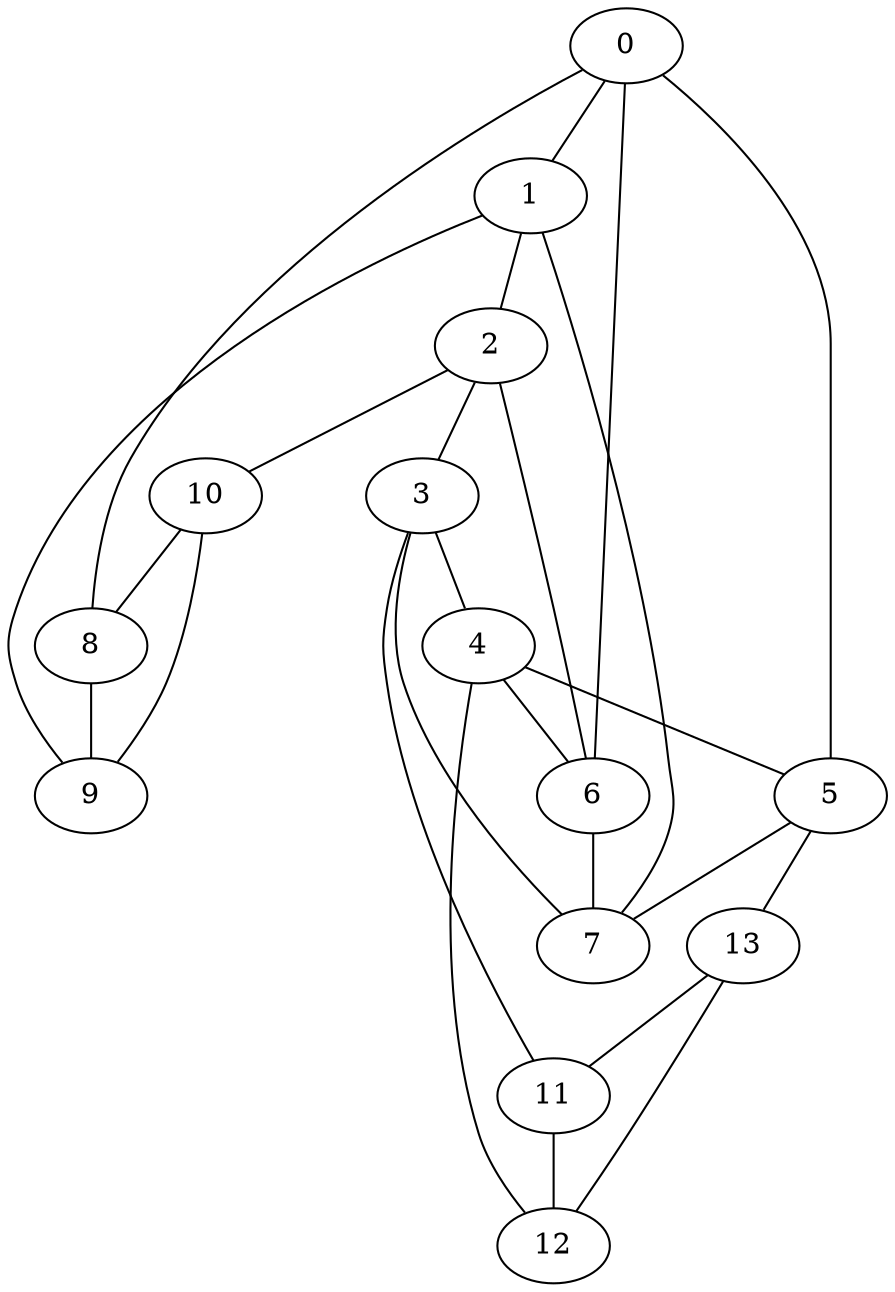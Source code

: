 graph G {
0;
1;
2;
3;
4;
5;
6;
7;
8;
9;
10;
11;
12;
13;


0--1 ;
1--2 ;
2--3 ;
3--4 ;
4--5 ;
5--0 ;

0--6 ;
2--6 ;
4--6 ;

1--7 ;
3--7 ;
5--7 ;

6--7 ;


0--8 ;
1--9 ;
2--10 ;

8--9 ;
9--10 ;
10--8 ;


3--11 ;
4--12 ;
5--13 ;

11--12 ;
12--13 ;
13--11 ;
}
